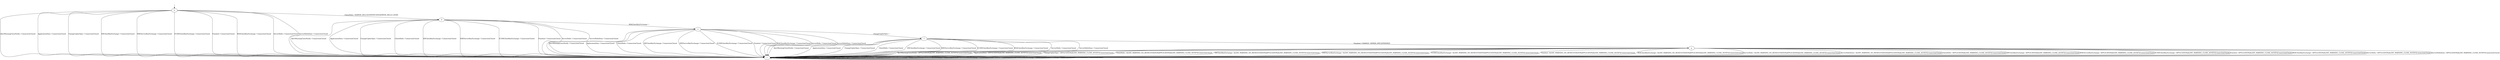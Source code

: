 digraph "" {
	graph [configurations="1.0.0-TLS10|1.2.1-TLS10"];
	node [label="\N"];
	__start0	[feature=True,
		label="",
		shape=none];
	b	[feature=True];
	__start0 -> b	[key=0];
	c	[feature="1.0.0-TLS10|1.2.1-TLS10"];
	b -> c	[key=0,
		feature="1.0.0-TLS10|1.2.1-TLS10",
		label="AlertWarningCloseNotify / ConnectionClosed"];
	b -> c	[key=1,
		feature="1.0.0-TLS10|1.2.1-TLS10",
		label="ApplicationData / ConnectionClosed"];
	b -> c	[key=2,
		feature="1.0.0-TLS10|1.2.1-TLS10",
		label="ChangeCipherSpec / ConnectionClosed"];
	b -> c	[key=3,
		feature="1.0.0-TLS10|1.2.1-TLS10",
		label="DHClientKeyExchange / ConnectionClosed"];
	b -> c	[key=4,
		feature="1.0.0-TLS10|1.2.1-TLS10",
		label="DHEServerKeyExchange / ConnectionClosed"];
	b -> c	[key=5,
		feature="1.0.0-TLS10|1.2.1-TLS10",
		label="ECDHClientKeyExchange / ConnectionClosed"];
	b -> c	[key=6,
		feature="1.0.0-TLS10|1.2.1-TLS10",
		label="Finished / ConnectionClosed"];
	b -> c	[key=7,
		feature="1.0.0-TLS10|1.2.1-TLS10",
		label="RSAClientKeyExchange / ConnectionClosed"];
	b -> c	[key=8,
		feature="1.0.0-TLS10|1.2.1-TLS10",
		label="ServerHello / ConnectionClosed"];
	b -> c	[key=9,
		feature="1.0.0-TLS10|1.2.1-TLS10",
		label="ServerHelloDone / ConnectionClosed"];
	d	[feature="1.0.0-TLS10|1.2.1-TLS10"];
	b -> d	[key=0,
		feature="1.0.0-TLS10|1.2.1-TLS10",
		label="ClientHello / SERVER_HELLO|CERTIFICATE|SERVER_HELLO_DONE"];
	c -> c	[key=0,
		feature="1.0.0-TLS10|1.2.1-TLS10",
		label="AlertWarningCloseNotify / ConnectionClosed"];
	c -> c	[key=1,
		feature="1.0.0-TLS10|1.2.1-TLS10",
		label="ApplicationData / ConnectionClosed"];
	c -> c	[key=2,
		feature="1.0.0-TLS10|1.2.1-TLS10",
		label="ChangeCipherSpec / ConnectionClosed"];
	c -> c	[key=3,
		feature="1.0.0-TLS10|1.2.1-TLS10",
		label="ClientHello / ConnectionClosed"];
	c -> c	[key=4,
		feature="1.0.0-TLS10|1.2.1-TLS10",
		label="DHClientKeyExchange / ConnectionClosed"];
	c -> c	[key=5,
		feature="1.0.0-TLS10|1.2.1-TLS10",
		label="DHEServerKeyExchange / ConnectionClosed"];
	c -> c	[key=6,
		feature="1.0.0-TLS10|1.2.1-TLS10",
		label="ECDHClientKeyExchange / ConnectionClosed"];
	c -> c	[key=7,
		feature="1.0.0-TLS10|1.2.1-TLS10",
		label="Finished / ConnectionClosed"];
	c -> c	[key=8,
		feature="1.0.0-TLS10|1.2.1-TLS10",
		label="RSAClientKeyExchange / ConnectionClosed"];
	c -> c	[key=9,
		feature="1.0.0-TLS10|1.2.1-TLS10",
		label="ServerHello / ConnectionClosed"];
	c -> c	[key=10,
		feature="1.0.0-TLS10|1.2.1-TLS10",
		label="ServerHelloDone / ConnectionClosed"];
	d -> c	[key=0,
		feature="1.0.0-TLS10|1.2.1-TLS10",
		label="AlertWarningCloseNotify / ConnectionClosed"];
	d -> c	[key=1,
		feature="1.0.0-TLS10|1.2.1-TLS10",
		label="ApplicationData / ConnectionClosed"];
	d -> c	[key=2,
		feature="1.0.0-TLS10|1.2.1-TLS10",
		label="ChangeCipherSpec / ConnectionClosed"];
	d -> c	[key=3,
		feature="1.0.0-TLS10|1.2.1-TLS10",
		label="ClientHello / ConnectionClosed"];
	d -> c	[key=4,
		feature="1.0.0-TLS10|1.2.1-TLS10",
		label="DHClientKeyExchange / ConnectionClosed"];
	d -> c	[key=5,
		feature="1.0.0-TLS10|1.2.1-TLS10",
		label="DHEServerKeyExchange / ConnectionClosed"];
	d -> c	[key=6,
		feature="1.0.0-TLS10|1.2.1-TLS10",
		label="ECDHClientKeyExchange / ConnectionClosed"];
	d -> c	[key=7,
		feature="1.0.0-TLS10|1.2.1-TLS10",
		label="Finished / ConnectionClosed"];
	d -> c	[key=8,
		feature="1.0.0-TLS10|1.2.1-TLS10",
		label="ServerHello / ConnectionClosed"];
	d -> c	[key=9,
		feature="1.0.0-TLS10|1.2.1-TLS10",
		label="ServerHelloDone / ConnectionClosed"];
	e	[feature="1.0.0-TLS10|1.2.1-TLS10"];
	d -> e	[key=0,
		feature="1.0.0-TLS10|1.2.1-TLS10",
		label="RSAClientKeyExchange / -"];
	e -> c	[key=0,
		feature="1.0.0-TLS10|1.2.1-TLS10",
		label="AlertWarningCloseNotify / ConnectionClosed"];
	e -> c	[key=1,
		feature="1.0.0-TLS10|1.2.1-TLS10",
		label="ApplicationData / ConnectionClosed"];
	e -> c	[key=2,
		feature="1.0.0-TLS10|1.2.1-TLS10",
		label="ClientHello / ConnectionClosed"];
	e -> c	[key=3,
		feature="1.0.0-TLS10|1.2.1-TLS10",
		label="DHClientKeyExchange / ConnectionClosed"];
	e -> c	[key=4,
		feature="1.0.0-TLS10|1.2.1-TLS10",
		label="DHEServerKeyExchange / ConnectionClosed"];
	e -> c	[key=5,
		feature="1.0.0-TLS10|1.2.1-TLS10",
		label="ECDHClientKeyExchange / ConnectionClosed"];
	e -> c	[key=6,
		feature="1.0.0-TLS10|1.2.1-TLS10",
		label="Finished / ConnectionClosed"];
	e -> c	[key=7,
		feature="1.0.0-TLS10|1.2.1-TLS10",
		label="RSAClientKeyExchange / ConnectionClosed"];
	e -> c	[key=8,
		feature="1.0.0-TLS10|1.2.1-TLS10",
		label="ServerHello / ConnectionClosed"];
	e -> c	[key=9,
		feature="1.0.0-TLS10|1.2.1-TLS10",
		label="ServerHelloDone / ConnectionClosed"];
	f	[feature="1.0.0-TLS10|1.2.1-TLS10"];
	e -> f	[key=0,
		feature="1.0.0-TLS10|1.2.1-TLS10",
		label="ChangeCipherSpec / -"];
	f -> c	[key=0,
		feature="1.0.0-TLS10|1.2.1-TLS10",
		label="AlertWarningCloseNotify / ConnectionClosed"];
	f -> c	[key=1,
		feature="1.0.0-TLS10|1.2.1-TLS10",
		label="ApplicationData / ConnectionClosed"];
	f -> c	[key=2,
		feature="1.0.0-TLS10|1.2.1-TLS10",
		label="ChangeCipherSpec / ConnectionClosed"];
	f -> c	[key=3,
		feature="1.0.0-TLS10|1.2.1-TLS10",
		label="ClientHello / ConnectionClosed"];
	f -> c	[key=4,
		feature="1.0.0-TLS10|1.2.1-TLS10",
		label="DHClientKeyExchange / ConnectionClosed"];
	f -> c	[key=5,
		feature="1.0.0-TLS10|1.2.1-TLS10",
		label="DHEServerKeyExchange / ConnectionClosed"];
	f -> c	[key=6,
		feature="1.0.0-TLS10|1.2.1-TLS10",
		label="ECDHClientKeyExchange / ConnectionClosed"];
	f -> c	[key=7,
		feature="1.0.0-TLS10|1.2.1-TLS10",
		label="RSAClientKeyExchange / ConnectionClosed"];
	f -> c	[key=8,
		feature="1.0.0-TLS10|1.2.1-TLS10",
		label="ServerHello / ConnectionClosed"];
	f -> c	[key=9,
		feature="1.0.0-TLS10|1.2.1-TLS10",
		label="ServerHelloDone / ConnectionClosed"];
	g	[feature="1.0.0-TLS10|1.2.1-TLS10"];
	f -> g	[key=0,
		feature="1.0.0-TLS10|1.2.1-TLS10",
		label="Finished / CHANGE_CIPHER_SPEC|FINISHED"];
	g -> c	[key=0,
		feature="1.0.0-TLS10|1.2.1-TLS10",
		label="AlertWarningCloseNotify / APPLICATION|ALERT_WARNING_CLOSE_NOTIFY|ConnectionClosed"];
	g -> c	[key=1,
		feature="1.0.0-TLS10|1.2.1-TLS10",
		label="ApplicationData / APPLICATION|ALERT_WARNING_CLOSE_NOTIFY|ConnectionClosed"];
	g -> c	[key=2,
		feature="1.0.0-TLS10|1.2.1-TLS10",
		label="ChangeCipherSpec / APPLICATION|ALERT_WARNING_CLOSE_NOTIFY|ConnectionClosed"];
	g -> c	[key=3,
		feature="1.2.1-TLS10",
		label="ClientHello / ALERT_WARNING_NO_RENEGOTIATION|APPLICATION|ALERT_WARNING_CLOSE_NOTIFY|ConnectionClosed"];
	g -> c	[key=4,
		feature="1.2.1-TLS10",
		label="DHClientKeyExchange / ALERT_WARNING_NO_RENEGOTIATION|APPLICATION|ALERT_WARNING_CLOSE_NOTIFY|ConnectionClosed"];
	g -> c	[key=5,
		feature="1.2.1-TLS10",
		label="DHEServerKeyExchange / ALERT_WARNING_NO_RENEGOTIATION|APPLICATION|ALERT_WARNING_CLOSE_NOTIFY|ConnectionClosed"];
	g -> c	[key=6,
		feature="1.2.1-TLS10",
		label="ECDHClientKeyExchange / ALERT_WARNING_NO_RENEGOTIATION|APPLICATION|ALERT_WARNING_CLOSE_NOTIFY|ConnectionClosed"];
	g -> c	[key=7,
		feature="1.2.1-TLS10",
		label="Finished / ALERT_WARNING_NO_RENEGOTIATION|APPLICATION|ALERT_WARNING_CLOSE_NOTIFY|ConnectionClosed"];
	g -> c	[key=8,
		feature="1.2.1-TLS10",
		label="RSAClientKeyExchange / ALERT_WARNING_NO_RENEGOTIATION|APPLICATION|ALERT_WARNING_CLOSE_NOTIFY|ConnectionClosed"];
	g -> c	[key=9,
		feature="1.2.1-TLS10",
		label="ServerHello / ALERT_WARNING_NO_RENEGOTIATION|APPLICATION|ALERT_WARNING_CLOSE_NOTIFY|ConnectionClosed"];
	g -> c	[key=10,
		feature="1.2.1-TLS10",
		label="ServerHelloDone / ALERT_WARNING_NO_RENEGOTIATION|APPLICATION|ALERT_WARNING_CLOSE_NOTIFY|ConnectionClosed"];
	g -> c	[key=11,
		feature="1.0.0-TLS10",
		label="ClientHello / APPLICATION|ALERT_WARNING_CLOSE_NOTIFY|ConnectionClosed"];
	g -> c	[key=12,
		feature="1.0.0-TLS10",
		label="DHClientKeyExchange / APPLICATION|ALERT_WARNING_CLOSE_NOTIFY|ConnectionClosed"];
	g -> c	[key=13,
		feature="1.0.0-TLS10",
		label="DHEServerKeyExchange / APPLICATION|ALERT_WARNING_CLOSE_NOTIFY|ConnectionClosed"];
	g -> c	[key=14,
		feature="1.0.0-TLS10",
		label="ECDHClientKeyExchange / APPLICATION|ALERT_WARNING_CLOSE_NOTIFY|ConnectionClosed"];
	g -> c	[key=15,
		feature="1.0.0-TLS10",
		label="Finished / APPLICATION|ALERT_WARNING_CLOSE_NOTIFY|ConnectionClosed"];
	g -> c	[key=16,
		feature="1.0.0-TLS10",
		label="RSAClientKeyExchange / APPLICATION|ALERT_WARNING_CLOSE_NOTIFY|ConnectionClosed"];
	g -> c	[key=17,
		feature="1.0.0-TLS10",
		label="ServerHello / APPLICATION|ALERT_WARNING_CLOSE_NOTIFY|ConnectionClosed"];
	g -> c	[key=18,
		feature="1.0.0-TLS10",
		label="ServerHelloDone / APPLICATION|ALERT_WARNING_CLOSE_NOTIFY|ConnectionClosed"];
}
